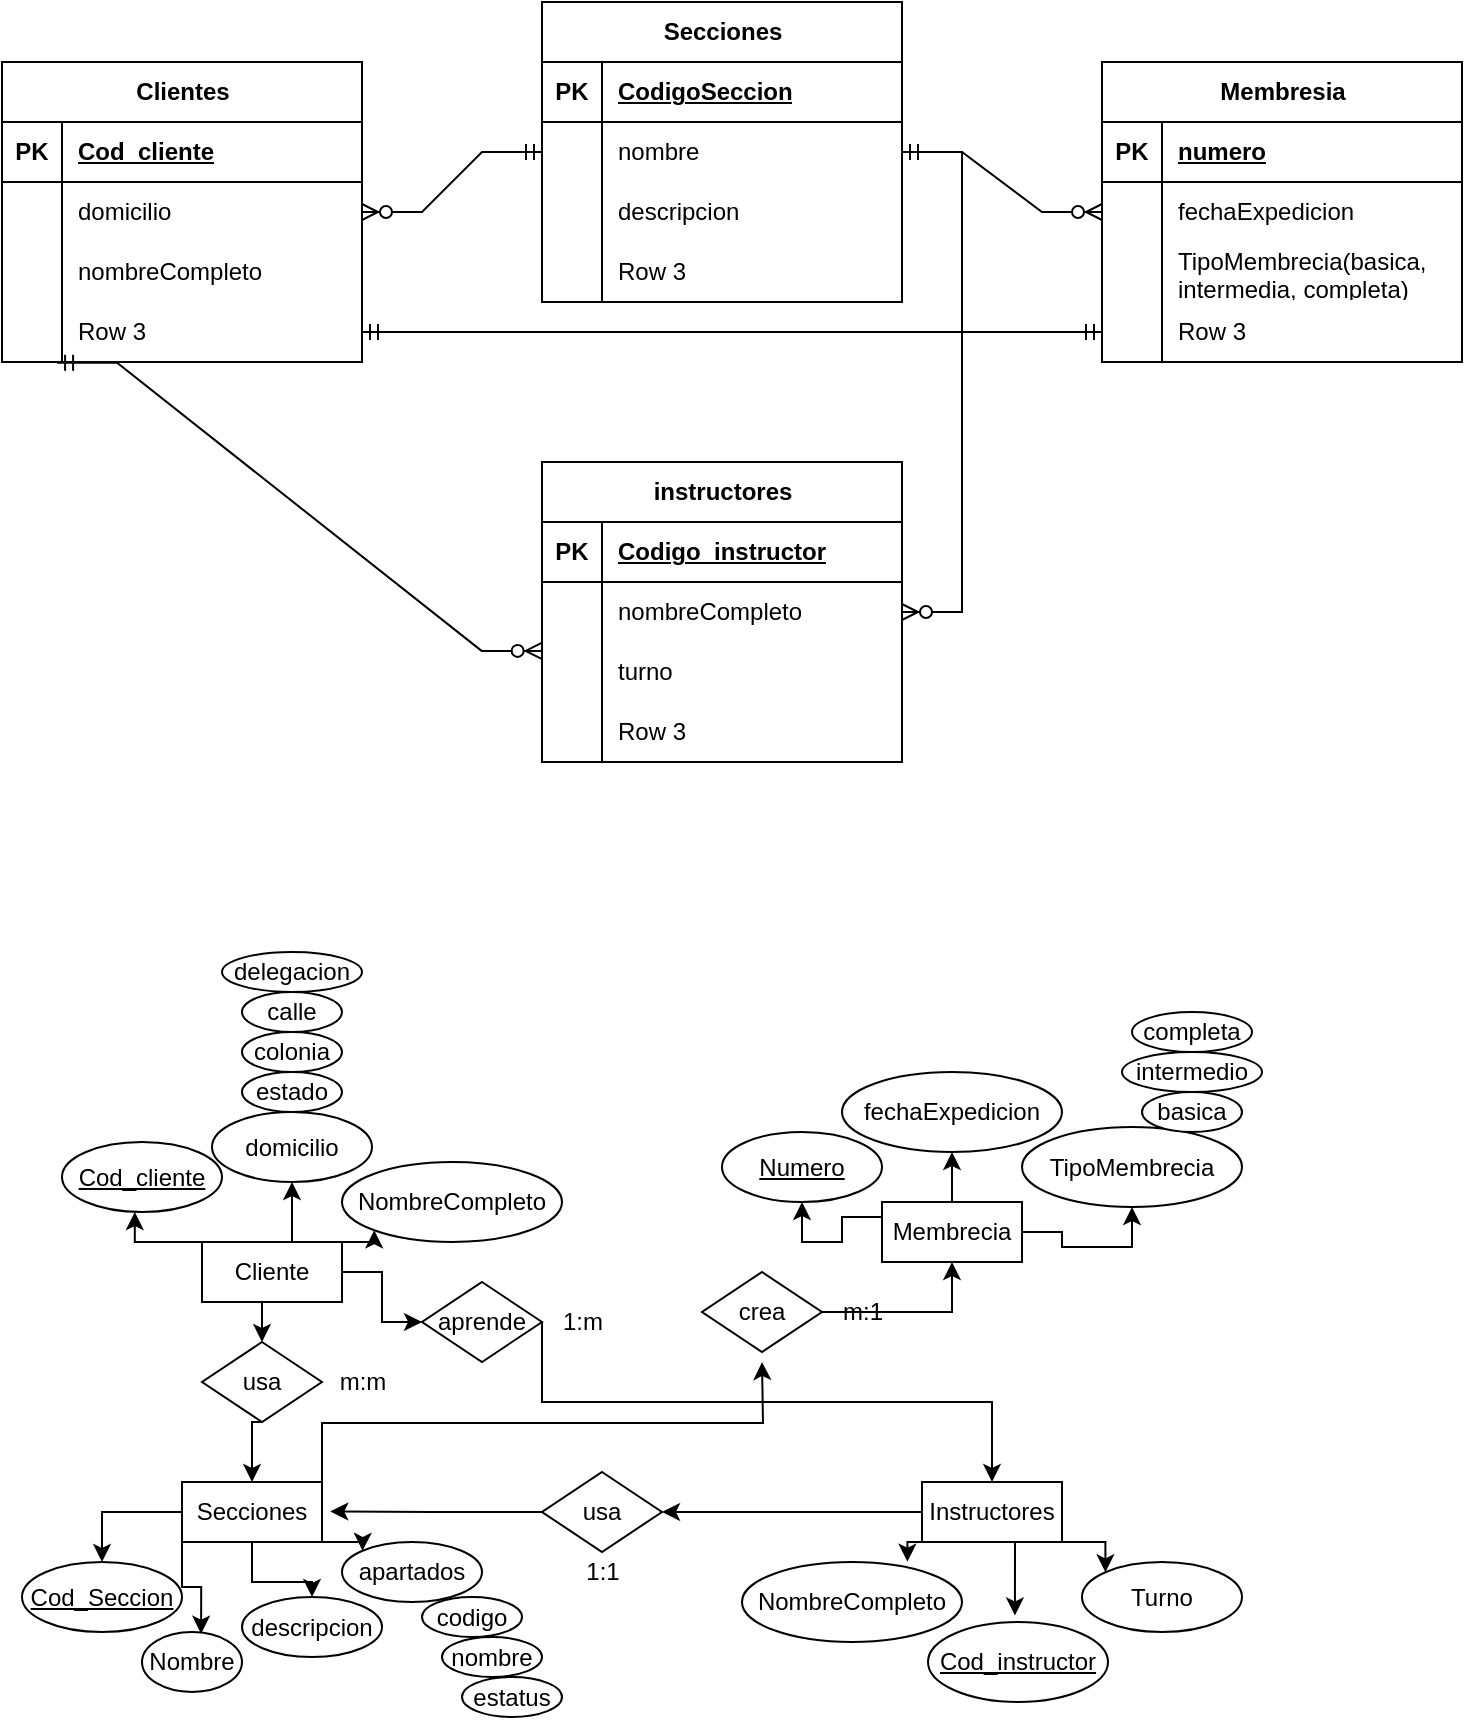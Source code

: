 <mxfile version="22.0.3" type="github">
  <diagram name="Página-1" id="uMLsWFAQsKSDCuwzo0h4">
    <mxGraphModel dx="933" dy="477" grid="1" gridSize="10" guides="1" tooltips="1" connect="1" arrows="1" fold="1" page="1" pageScale="1" pageWidth="827" pageHeight="1169" math="0" shadow="0">
      <root>
        <mxCell id="0" />
        <mxCell id="1" parent="0" />
        <mxCell id="4TbtfV-oQ158vdM3Icbi-1" value="Clientes" style="shape=table;startSize=30;container=1;collapsible=1;childLayout=tableLayout;fixedRows=1;rowLines=0;fontStyle=1;align=center;resizeLast=1;html=1;" vertex="1" parent="1">
          <mxGeometry x="20" y="60" width="180" height="150" as="geometry" />
        </mxCell>
        <mxCell id="4TbtfV-oQ158vdM3Icbi-2" value="" style="shape=tableRow;horizontal=0;startSize=0;swimlaneHead=0;swimlaneBody=0;fillColor=none;collapsible=0;dropTarget=0;points=[[0,0.5],[1,0.5]];portConstraint=eastwest;top=0;left=0;right=0;bottom=1;" vertex="1" parent="4TbtfV-oQ158vdM3Icbi-1">
          <mxGeometry y="30" width="180" height="30" as="geometry" />
        </mxCell>
        <mxCell id="4TbtfV-oQ158vdM3Icbi-3" value="PK" style="shape=partialRectangle;connectable=0;fillColor=none;top=0;left=0;bottom=0;right=0;fontStyle=1;overflow=hidden;whiteSpace=wrap;html=1;" vertex="1" parent="4TbtfV-oQ158vdM3Icbi-2">
          <mxGeometry width="30" height="30" as="geometry">
            <mxRectangle width="30" height="30" as="alternateBounds" />
          </mxGeometry>
        </mxCell>
        <mxCell id="4TbtfV-oQ158vdM3Icbi-4" value="Cod_cliente" style="shape=partialRectangle;connectable=0;fillColor=none;top=0;left=0;bottom=0;right=0;align=left;spacingLeft=6;fontStyle=5;overflow=hidden;whiteSpace=wrap;html=1;" vertex="1" parent="4TbtfV-oQ158vdM3Icbi-2">
          <mxGeometry x="30" width="150" height="30" as="geometry">
            <mxRectangle width="150" height="30" as="alternateBounds" />
          </mxGeometry>
        </mxCell>
        <mxCell id="4TbtfV-oQ158vdM3Icbi-5" value="" style="shape=tableRow;horizontal=0;startSize=0;swimlaneHead=0;swimlaneBody=0;fillColor=none;collapsible=0;dropTarget=0;points=[[0,0.5],[1,0.5]];portConstraint=eastwest;top=0;left=0;right=0;bottom=0;" vertex="1" parent="4TbtfV-oQ158vdM3Icbi-1">
          <mxGeometry y="60" width="180" height="30" as="geometry" />
        </mxCell>
        <mxCell id="4TbtfV-oQ158vdM3Icbi-6" value="" style="shape=partialRectangle;connectable=0;fillColor=none;top=0;left=0;bottom=0;right=0;editable=1;overflow=hidden;whiteSpace=wrap;html=1;" vertex="1" parent="4TbtfV-oQ158vdM3Icbi-5">
          <mxGeometry width="30" height="30" as="geometry">
            <mxRectangle width="30" height="30" as="alternateBounds" />
          </mxGeometry>
        </mxCell>
        <mxCell id="4TbtfV-oQ158vdM3Icbi-7" value="domicilio" style="shape=partialRectangle;connectable=0;fillColor=none;top=0;left=0;bottom=0;right=0;align=left;spacingLeft=6;overflow=hidden;whiteSpace=wrap;html=1;" vertex="1" parent="4TbtfV-oQ158vdM3Icbi-5">
          <mxGeometry x="30" width="150" height="30" as="geometry">
            <mxRectangle width="150" height="30" as="alternateBounds" />
          </mxGeometry>
        </mxCell>
        <mxCell id="4TbtfV-oQ158vdM3Icbi-8" value="" style="shape=tableRow;horizontal=0;startSize=0;swimlaneHead=0;swimlaneBody=0;fillColor=none;collapsible=0;dropTarget=0;points=[[0,0.5],[1,0.5]];portConstraint=eastwest;top=0;left=0;right=0;bottom=0;" vertex="1" parent="4TbtfV-oQ158vdM3Icbi-1">
          <mxGeometry y="90" width="180" height="30" as="geometry" />
        </mxCell>
        <mxCell id="4TbtfV-oQ158vdM3Icbi-9" value="" style="shape=partialRectangle;connectable=0;fillColor=none;top=0;left=0;bottom=0;right=0;editable=1;overflow=hidden;whiteSpace=wrap;html=1;" vertex="1" parent="4TbtfV-oQ158vdM3Icbi-8">
          <mxGeometry width="30" height="30" as="geometry">
            <mxRectangle width="30" height="30" as="alternateBounds" />
          </mxGeometry>
        </mxCell>
        <mxCell id="4TbtfV-oQ158vdM3Icbi-10" value="nombreCompleto" style="shape=partialRectangle;connectable=0;fillColor=none;top=0;left=0;bottom=0;right=0;align=left;spacingLeft=6;overflow=hidden;whiteSpace=wrap;html=1;" vertex="1" parent="4TbtfV-oQ158vdM3Icbi-8">
          <mxGeometry x="30" width="150" height="30" as="geometry">
            <mxRectangle width="150" height="30" as="alternateBounds" />
          </mxGeometry>
        </mxCell>
        <mxCell id="4TbtfV-oQ158vdM3Icbi-11" value="" style="shape=tableRow;horizontal=0;startSize=0;swimlaneHead=0;swimlaneBody=0;fillColor=none;collapsible=0;dropTarget=0;points=[[0,0.5],[1,0.5]];portConstraint=eastwest;top=0;left=0;right=0;bottom=0;" vertex="1" parent="4TbtfV-oQ158vdM3Icbi-1">
          <mxGeometry y="120" width="180" height="30" as="geometry" />
        </mxCell>
        <mxCell id="4TbtfV-oQ158vdM3Icbi-12" value="" style="shape=partialRectangle;connectable=0;fillColor=none;top=0;left=0;bottom=0;right=0;editable=1;overflow=hidden;whiteSpace=wrap;html=1;" vertex="1" parent="4TbtfV-oQ158vdM3Icbi-11">
          <mxGeometry width="30" height="30" as="geometry">
            <mxRectangle width="30" height="30" as="alternateBounds" />
          </mxGeometry>
        </mxCell>
        <mxCell id="4TbtfV-oQ158vdM3Icbi-13" value="Row 3" style="shape=partialRectangle;connectable=0;fillColor=none;top=0;left=0;bottom=0;right=0;align=left;spacingLeft=6;overflow=hidden;whiteSpace=wrap;html=1;" vertex="1" parent="4TbtfV-oQ158vdM3Icbi-11">
          <mxGeometry x="30" width="150" height="30" as="geometry">
            <mxRectangle width="150" height="30" as="alternateBounds" />
          </mxGeometry>
        </mxCell>
        <mxCell id="4TbtfV-oQ158vdM3Icbi-14" value="Membresia" style="shape=table;startSize=30;container=1;collapsible=1;childLayout=tableLayout;fixedRows=1;rowLines=0;fontStyle=1;align=center;resizeLast=1;html=1;" vertex="1" parent="1">
          <mxGeometry x="570" y="60" width="180" height="150" as="geometry" />
        </mxCell>
        <mxCell id="4TbtfV-oQ158vdM3Icbi-15" value="" style="shape=tableRow;horizontal=0;startSize=0;swimlaneHead=0;swimlaneBody=0;fillColor=none;collapsible=0;dropTarget=0;points=[[0,0.5],[1,0.5]];portConstraint=eastwest;top=0;left=0;right=0;bottom=1;" vertex="1" parent="4TbtfV-oQ158vdM3Icbi-14">
          <mxGeometry y="30" width="180" height="30" as="geometry" />
        </mxCell>
        <mxCell id="4TbtfV-oQ158vdM3Icbi-16" value="PK" style="shape=partialRectangle;connectable=0;fillColor=none;top=0;left=0;bottom=0;right=0;fontStyle=1;overflow=hidden;whiteSpace=wrap;html=1;" vertex="1" parent="4TbtfV-oQ158vdM3Icbi-15">
          <mxGeometry width="30" height="30" as="geometry">
            <mxRectangle width="30" height="30" as="alternateBounds" />
          </mxGeometry>
        </mxCell>
        <mxCell id="4TbtfV-oQ158vdM3Icbi-17" value="numero" style="shape=partialRectangle;connectable=0;fillColor=none;top=0;left=0;bottom=0;right=0;align=left;spacingLeft=6;fontStyle=5;overflow=hidden;whiteSpace=wrap;html=1;" vertex="1" parent="4TbtfV-oQ158vdM3Icbi-15">
          <mxGeometry x="30" width="150" height="30" as="geometry">
            <mxRectangle width="150" height="30" as="alternateBounds" />
          </mxGeometry>
        </mxCell>
        <mxCell id="4TbtfV-oQ158vdM3Icbi-18" value="" style="shape=tableRow;horizontal=0;startSize=0;swimlaneHead=0;swimlaneBody=0;fillColor=none;collapsible=0;dropTarget=0;points=[[0,0.5],[1,0.5]];portConstraint=eastwest;top=0;left=0;right=0;bottom=0;" vertex="1" parent="4TbtfV-oQ158vdM3Icbi-14">
          <mxGeometry y="60" width="180" height="30" as="geometry" />
        </mxCell>
        <mxCell id="4TbtfV-oQ158vdM3Icbi-19" value="" style="shape=partialRectangle;connectable=0;fillColor=none;top=0;left=0;bottom=0;right=0;editable=1;overflow=hidden;whiteSpace=wrap;html=1;" vertex="1" parent="4TbtfV-oQ158vdM3Icbi-18">
          <mxGeometry width="30" height="30" as="geometry">
            <mxRectangle width="30" height="30" as="alternateBounds" />
          </mxGeometry>
        </mxCell>
        <mxCell id="4TbtfV-oQ158vdM3Icbi-20" value="fechaExpedicion&lt;span style=&quot;white-space: pre;&quot;&gt;&#x9;&lt;/span&gt;" style="shape=partialRectangle;connectable=0;fillColor=none;top=0;left=0;bottom=0;right=0;align=left;spacingLeft=6;overflow=hidden;whiteSpace=wrap;html=1;" vertex="1" parent="4TbtfV-oQ158vdM3Icbi-18">
          <mxGeometry x="30" width="150" height="30" as="geometry">
            <mxRectangle width="150" height="30" as="alternateBounds" />
          </mxGeometry>
        </mxCell>
        <mxCell id="4TbtfV-oQ158vdM3Icbi-21" value="" style="shape=tableRow;horizontal=0;startSize=0;swimlaneHead=0;swimlaneBody=0;fillColor=none;collapsible=0;dropTarget=0;points=[[0,0.5],[1,0.5]];portConstraint=eastwest;top=0;left=0;right=0;bottom=0;" vertex="1" parent="4TbtfV-oQ158vdM3Icbi-14">
          <mxGeometry y="90" width="180" height="30" as="geometry" />
        </mxCell>
        <mxCell id="4TbtfV-oQ158vdM3Icbi-22" value="" style="shape=partialRectangle;connectable=0;fillColor=none;top=0;left=0;bottom=0;right=0;editable=1;overflow=hidden;whiteSpace=wrap;html=1;" vertex="1" parent="4TbtfV-oQ158vdM3Icbi-21">
          <mxGeometry width="30" height="30" as="geometry">
            <mxRectangle width="30" height="30" as="alternateBounds" />
          </mxGeometry>
        </mxCell>
        <mxCell id="4TbtfV-oQ158vdM3Icbi-23" value="TipoMembrecia(basica, intermedia, completa)" style="shape=partialRectangle;connectable=0;fillColor=none;top=0;left=0;bottom=0;right=0;align=left;spacingLeft=6;overflow=hidden;whiteSpace=wrap;html=1;" vertex="1" parent="4TbtfV-oQ158vdM3Icbi-21">
          <mxGeometry x="30" width="150" height="30" as="geometry">
            <mxRectangle width="150" height="30" as="alternateBounds" />
          </mxGeometry>
        </mxCell>
        <mxCell id="4TbtfV-oQ158vdM3Icbi-24" value="" style="shape=tableRow;horizontal=0;startSize=0;swimlaneHead=0;swimlaneBody=0;fillColor=none;collapsible=0;dropTarget=0;points=[[0,0.5],[1,0.5]];portConstraint=eastwest;top=0;left=0;right=0;bottom=0;" vertex="1" parent="4TbtfV-oQ158vdM3Icbi-14">
          <mxGeometry y="120" width="180" height="30" as="geometry" />
        </mxCell>
        <mxCell id="4TbtfV-oQ158vdM3Icbi-25" value="" style="shape=partialRectangle;connectable=0;fillColor=none;top=0;left=0;bottom=0;right=0;editable=1;overflow=hidden;whiteSpace=wrap;html=1;" vertex="1" parent="4TbtfV-oQ158vdM3Icbi-24">
          <mxGeometry width="30" height="30" as="geometry">
            <mxRectangle width="30" height="30" as="alternateBounds" />
          </mxGeometry>
        </mxCell>
        <mxCell id="4TbtfV-oQ158vdM3Icbi-26" value="Row 3" style="shape=partialRectangle;connectable=0;fillColor=none;top=0;left=0;bottom=0;right=0;align=left;spacingLeft=6;overflow=hidden;whiteSpace=wrap;html=1;" vertex="1" parent="4TbtfV-oQ158vdM3Icbi-24">
          <mxGeometry x="30" width="150" height="30" as="geometry">
            <mxRectangle width="150" height="30" as="alternateBounds" />
          </mxGeometry>
        </mxCell>
        <mxCell id="4TbtfV-oQ158vdM3Icbi-27" value="Secciones" style="shape=table;startSize=30;container=1;collapsible=1;childLayout=tableLayout;fixedRows=1;rowLines=0;fontStyle=1;align=center;resizeLast=1;html=1;" vertex="1" parent="1">
          <mxGeometry x="290" y="30" width="180" height="150" as="geometry" />
        </mxCell>
        <mxCell id="4TbtfV-oQ158vdM3Icbi-28" value="" style="shape=tableRow;horizontal=0;startSize=0;swimlaneHead=0;swimlaneBody=0;fillColor=none;collapsible=0;dropTarget=0;points=[[0,0.5],[1,0.5]];portConstraint=eastwest;top=0;left=0;right=0;bottom=1;" vertex="1" parent="4TbtfV-oQ158vdM3Icbi-27">
          <mxGeometry y="30" width="180" height="30" as="geometry" />
        </mxCell>
        <mxCell id="4TbtfV-oQ158vdM3Icbi-29" value="PK" style="shape=partialRectangle;connectable=0;fillColor=none;top=0;left=0;bottom=0;right=0;fontStyle=1;overflow=hidden;whiteSpace=wrap;html=1;" vertex="1" parent="4TbtfV-oQ158vdM3Icbi-28">
          <mxGeometry width="30" height="30" as="geometry">
            <mxRectangle width="30" height="30" as="alternateBounds" />
          </mxGeometry>
        </mxCell>
        <mxCell id="4TbtfV-oQ158vdM3Icbi-30" value="CodigoSeccion" style="shape=partialRectangle;connectable=0;fillColor=none;top=0;left=0;bottom=0;right=0;align=left;spacingLeft=6;fontStyle=5;overflow=hidden;whiteSpace=wrap;html=1;" vertex="1" parent="4TbtfV-oQ158vdM3Icbi-28">
          <mxGeometry x="30" width="150" height="30" as="geometry">
            <mxRectangle width="150" height="30" as="alternateBounds" />
          </mxGeometry>
        </mxCell>
        <mxCell id="4TbtfV-oQ158vdM3Icbi-31" value="" style="shape=tableRow;horizontal=0;startSize=0;swimlaneHead=0;swimlaneBody=0;fillColor=none;collapsible=0;dropTarget=0;points=[[0,0.5],[1,0.5]];portConstraint=eastwest;top=0;left=0;right=0;bottom=0;" vertex="1" parent="4TbtfV-oQ158vdM3Icbi-27">
          <mxGeometry y="60" width="180" height="30" as="geometry" />
        </mxCell>
        <mxCell id="4TbtfV-oQ158vdM3Icbi-32" value="" style="shape=partialRectangle;connectable=0;fillColor=none;top=0;left=0;bottom=0;right=0;editable=1;overflow=hidden;whiteSpace=wrap;html=1;" vertex="1" parent="4TbtfV-oQ158vdM3Icbi-31">
          <mxGeometry width="30" height="30" as="geometry">
            <mxRectangle width="30" height="30" as="alternateBounds" />
          </mxGeometry>
        </mxCell>
        <mxCell id="4TbtfV-oQ158vdM3Icbi-33" value="nombre&lt;span style=&quot;white-space: pre;&quot;&gt;&#x9;&lt;/span&gt;&lt;span style=&quot;white-space: pre;&quot;&gt;&#x9;&lt;/span&gt;" style="shape=partialRectangle;connectable=0;fillColor=none;top=0;left=0;bottom=0;right=0;align=left;spacingLeft=6;overflow=hidden;whiteSpace=wrap;html=1;" vertex="1" parent="4TbtfV-oQ158vdM3Icbi-31">
          <mxGeometry x="30" width="150" height="30" as="geometry">
            <mxRectangle width="150" height="30" as="alternateBounds" />
          </mxGeometry>
        </mxCell>
        <mxCell id="4TbtfV-oQ158vdM3Icbi-34" value="" style="shape=tableRow;horizontal=0;startSize=0;swimlaneHead=0;swimlaneBody=0;fillColor=none;collapsible=0;dropTarget=0;points=[[0,0.5],[1,0.5]];portConstraint=eastwest;top=0;left=0;right=0;bottom=0;" vertex="1" parent="4TbtfV-oQ158vdM3Icbi-27">
          <mxGeometry y="90" width="180" height="30" as="geometry" />
        </mxCell>
        <mxCell id="4TbtfV-oQ158vdM3Icbi-35" value="" style="shape=partialRectangle;connectable=0;fillColor=none;top=0;left=0;bottom=0;right=0;editable=1;overflow=hidden;whiteSpace=wrap;html=1;" vertex="1" parent="4TbtfV-oQ158vdM3Icbi-34">
          <mxGeometry width="30" height="30" as="geometry">
            <mxRectangle width="30" height="30" as="alternateBounds" />
          </mxGeometry>
        </mxCell>
        <mxCell id="4TbtfV-oQ158vdM3Icbi-36" value="descripcion" style="shape=partialRectangle;connectable=0;fillColor=none;top=0;left=0;bottom=0;right=0;align=left;spacingLeft=6;overflow=hidden;whiteSpace=wrap;html=1;" vertex="1" parent="4TbtfV-oQ158vdM3Icbi-34">
          <mxGeometry x="30" width="150" height="30" as="geometry">
            <mxRectangle width="150" height="30" as="alternateBounds" />
          </mxGeometry>
        </mxCell>
        <mxCell id="4TbtfV-oQ158vdM3Icbi-37" value="" style="shape=tableRow;horizontal=0;startSize=0;swimlaneHead=0;swimlaneBody=0;fillColor=none;collapsible=0;dropTarget=0;points=[[0,0.5],[1,0.5]];portConstraint=eastwest;top=0;left=0;right=0;bottom=0;" vertex="1" parent="4TbtfV-oQ158vdM3Icbi-27">
          <mxGeometry y="120" width="180" height="30" as="geometry" />
        </mxCell>
        <mxCell id="4TbtfV-oQ158vdM3Icbi-38" value="" style="shape=partialRectangle;connectable=0;fillColor=none;top=0;left=0;bottom=0;right=0;editable=1;overflow=hidden;whiteSpace=wrap;html=1;" vertex="1" parent="4TbtfV-oQ158vdM3Icbi-37">
          <mxGeometry width="30" height="30" as="geometry">
            <mxRectangle width="30" height="30" as="alternateBounds" />
          </mxGeometry>
        </mxCell>
        <mxCell id="4TbtfV-oQ158vdM3Icbi-39" value="Row 3" style="shape=partialRectangle;connectable=0;fillColor=none;top=0;left=0;bottom=0;right=0;align=left;spacingLeft=6;overflow=hidden;whiteSpace=wrap;html=1;" vertex="1" parent="4TbtfV-oQ158vdM3Icbi-37">
          <mxGeometry x="30" width="150" height="30" as="geometry">
            <mxRectangle width="150" height="30" as="alternateBounds" />
          </mxGeometry>
        </mxCell>
        <mxCell id="4TbtfV-oQ158vdM3Icbi-40" value="instructores" style="shape=table;startSize=30;container=1;collapsible=1;childLayout=tableLayout;fixedRows=1;rowLines=0;fontStyle=1;align=center;resizeLast=1;html=1;" vertex="1" parent="1">
          <mxGeometry x="290" y="260" width="180" height="150" as="geometry" />
        </mxCell>
        <mxCell id="4TbtfV-oQ158vdM3Icbi-41" value="" style="shape=tableRow;horizontal=0;startSize=0;swimlaneHead=0;swimlaneBody=0;fillColor=none;collapsible=0;dropTarget=0;points=[[0,0.5],[1,0.5]];portConstraint=eastwest;top=0;left=0;right=0;bottom=1;" vertex="1" parent="4TbtfV-oQ158vdM3Icbi-40">
          <mxGeometry y="30" width="180" height="30" as="geometry" />
        </mxCell>
        <mxCell id="4TbtfV-oQ158vdM3Icbi-42" value="PK" style="shape=partialRectangle;connectable=0;fillColor=none;top=0;left=0;bottom=0;right=0;fontStyle=1;overflow=hidden;whiteSpace=wrap;html=1;" vertex="1" parent="4TbtfV-oQ158vdM3Icbi-41">
          <mxGeometry width="30" height="30" as="geometry">
            <mxRectangle width="30" height="30" as="alternateBounds" />
          </mxGeometry>
        </mxCell>
        <mxCell id="4TbtfV-oQ158vdM3Icbi-43" value="Codigo_instructor" style="shape=partialRectangle;connectable=0;fillColor=none;top=0;left=0;bottom=0;right=0;align=left;spacingLeft=6;fontStyle=5;overflow=hidden;whiteSpace=wrap;html=1;" vertex="1" parent="4TbtfV-oQ158vdM3Icbi-41">
          <mxGeometry x="30" width="150" height="30" as="geometry">
            <mxRectangle width="150" height="30" as="alternateBounds" />
          </mxGeometry>
        </mxCell>
        <mxCell id="4TbtfV-oQ158vdM3Icbi-44" value="" style="shape=tableRow;horizontal=0;startSize=0;swimlaneHead=0;swimlaneBody=0;fillColor=none;collapsible=0;dropTarget=0;points=[[0,0.5],[1,0.5]];portConstraint=eastwest;top=0;left=0;right=0;bottom=0;" vertex="1" parent="4TbtfV-oQ158vdM3Icbi-40">
          <mxGeometry y="60" width="180" height="30" as="geometry" />
        </mxCell>
        <mxCell id="4TbtfV-oQ158vdM3Icbi-45" value="" style="shape=partialRectangle;connectable=0;fillColor=none;top=0;left=0;bottom=0;right=0;editable=1;overflow=hidden;whiteSpace=wrap;html=1;" vertex="1" parent="4TbtfV-oQ158vdM3Icbi-44">
          <mxGeometry width="30" height="30" as="geometry">
            <mxRectangle width="30" height="30" as="alternateBounds" />
          </mxGeometry>
        </mxCell>
        <mxCell id="4TbtfV-oQ158vdM3Icbi-46" value="nombreCompleto" style="shape=partialRectangle;connectable=0;fillColor=none;top=0;left=0;bottom=0;right=0;align=left;spacingLeft=6;overflow=hidden;whiteSpace=wrap;html=1;" vertex="1" parent="4TbtfV-oQ158vdM3Icbi-44">
          <mxGeometry x="30" width="150" height="30" as="geometry">
            <mxRectangle width="150" height="30" as="alternateBounds" />
          </mxGeometry>
        </mxCell>
        <mxCell id="4TbtfV-oQ158vdM3Icbi-47" value="" style="shape=tableRow;horizontal=0;startSize=0;swimlaneHead=0;swimlaneBody=0;fillColor=none;collapsible=0;dropTarget=0;points=[[0,0.5],[1,0.5]];portConstraint=eastwest;top=0;left=0;right=0;bottom=0;" vertex="1" parent="4TbtfV-oQ158vdM3Icbi-40">
          <mxGeometry y="90" width="180" height="30" as="geometry" />
        </mxCell>
        <mxCell id="4TbtfV-oQ158vdM3Icbi-48" value="" style="shape=partialRectangle;connectable=0;fillColor=none;top=0;left=0;bottom=0;right=0;editable=1;overflow=hidden;whiteSpace=wrap;html=1;" vertex="1" parent="4TbtfV-oQ158vdM3Icbi-47">
          <mxGeometry width="30" height="30" as="geometry">
            <mxRectangle width="30" height="30" as="alternateBounds" />
          </mxGeometry>
        </mxCell>
        <mxCell id="4TbtfV-oQ158vdM3Icbi-49" value="turno" style="shape=partialRectangle;connectable=0;fillColor=none;top=0;left=0;bottom=0;right=0;align=left;spacingLeft=6;overflow=hidden;whiteSpace=wrap;html=1;" vertex="1" parent="4TbtfV-oQ158vdM3Icbi-47">
          <mxGeometry x="30" width="150" height="30" as="geometry">
            <mxRectangle width="150" height="30" as="alternateBounds" />
          </mxGeometry>
        </mxCell>
        <mxCell id="4TbtfV-oQ158vdM3Icbi-50" value="" style="shape=tableRow;horizontal=0;startSize=0;swimlaneHead=0;swimlaneBody=0;fillColor=none;collapsible=0;dropTarget=0;points=[[0,0.5],[1,0.5]];portConstraint=eastwest;top=0;left=0;right=0;bottom=0;" vertex="1" parent="4TbtfV-oQ158vdM3Icbi-40">
          <mxGeometry y="120" width="180" height="30" as="geometry" />
        </mxCell>
        <mxCell id="4TbtfV-oQ158vdM3Icbi-51" value="" style="shape=partialRectangle;connectable=0;fillColor=none;top=0;left=0;bottom=0;right=0;editable=1;overflow=hidden;whiteSpace=wrap;html=1;" vertex="1" parent="4TbtfV-oQ158vdM3Icbi-50">
          <mxGeometry width="30" height="30" as="geometry">
            <mxRectangle width="30" height="30" as="alternateBounds" />
          </mxGeometry>
        </mxCell>
        <mxCell id="4TbtfV-oQ158vdM3Icbi-52" value="Row 3" style="shape=partialRectangle;connectable=0;fillColor=none;top=0;left=0;bottom=0;right=0;align=left;spacingLeft=6;overflow=hidden;whiteSpace=wrap;html=1;" vertex="1" parent="4TbtfV-oQ158vdM3Icbi-50">
          <mxGeometry x="30" width="150" height="30" as="geometry">
            <mxRectangle width="150" height="30" as="alternateBounds" />
          </mxGeometry>
        </mxCell>
        <mxCell id="4TbtfV-oQ158vdM3Icbi-68" value="" style="edgeStyle=entityRelationEdgeStyle;fontSize=12;html=1;endArrow=ERzeroToMany;startArrow=ERmandOne;rounded=0;" edge="1" parent="1" source="4TbtfV-oQ158vdM3Icbi-27" target="4TbtfV-oQ158vdM3Icbi-1">
          <mxGeometry width="100" height="100" relative="1" as="geometry">
            <mxPoint x="480" y="100" as="sourcePoint" />
            <mxPoint x="240" y="134.71" as="targetPoint" />
          </mxGeometry>
        </mxCell>
        <mxCell id="4TbtfV-oQ158vdM3Icbi-69" value="" style="edgeStyle=entityRelationEdgeStyle;fontSize=12;html=1;endArrow=ERzeroToMany;startArrow=ERmandOne;rounded=0;" edge="1" parent="1" source="4TbtfV-oQ158vdM3Icbi-27" target="4TbtfV-oQ158vdM3Icbi-14">
          <mxGeometry width="100" height="100" relative="1" as="geometry">
            <mxPoint x="239" y="240" as="sourcePoint" />
            <mxPoint x="160" y="240" as="targetPoint" />
            <Array as="points">
              <mxPoint x="510" y="230" />
              <mxPoint x="680" y="270" />
              <mxPoint x="470" y="220" />
            </Array>
          </mxGeometry>
        </mxCell>
        <mxCell id="4TbtfV-oQ158vdM3Icbi-70" value="" style="edgeStyle=entityRelationEdgeStyle;fontSize=12;html=1;endArrow=ERzeroToMany;startArrow=ERmandOne;rounded=0;" edge="1" parent="1" source="4TbtfV-oQ158vdM3Icbi-27" target="4TbtfV-oQ158vdM3Icbi-40">
          <mxGeometry width="100" height="100" relative="1" as="geometry">
            <mxPoint x="300" y="145" as="sourcePoint" />
            <mxPoint x="210" y="145" as="targetPoint" />
          </mxGeometry>
        </mxCell>
        <mxCell id="4TbtfV-oQ158vdM3Icbi-71" value="" style="edgeStyle=entityRelationEdgeStyle;fontSize=12;html=1;endArrow=ERmandOne;startArrow=ERmandOne;rounded=0;entryX=1;entryY=0.5;entryDx=0;entryDy=0;" edge="1" parent="1" source="4TbtfV-oQ158vdM3Icbi-24" target="4TbtfV-oQ158vdM3Icbi-11">
          <mxGeometry width="100" height="100" relative="1" as="geometry">
            <mxPoint x="570" y="240" as="sourcePoint" />
            <mxPoint x="95.6" y="256.56" as="targetPoint" />
            <Array as="points">
              <mxPoint x="800.57" y="510" />
              <mxPoint x="230.57" y="560" />
              <mxPoint x="790.57" y="420" />
              <mxPoint x="790.57" y="420" />
              <mxPoint x="60" y="475" />
              <mxPoint x="-20" y="495" />
              <mxPoint x="690.57" y="560" />
              <mxPoint x="500.57" y="280" />
              <mxPoint x="70.57" y="260" />
              <mxPoint x="250.57" y="280" />
              <mxPoint x="700.57" y="570" />
            </Array>
          </mxGeometry>
        </mxCell>
        <mxCell id="4TbtfV-oQ158vdM3Icbi-74" value="" style="edgeStyle=entityRelationEdgeStyle;fontSize=12;html=1;endArrow=ERzeroToMany;startArrow=ERmandOne;rounded=0;entryX=-0.001;entryY=1.148;entryDx=0;entryDy=0;entryPerimeter=0;exitX=0.153;exitY=1.014;exitDx=0;exitDy=0;exitPerimeter=0;" edge="1" parent="1" source="4TbtfV-oQ158vdM3Icbi-11" target="4TbtfV-oQ158vdM3Icbi-44">
          <mxGeometry width="100" height="100" relative="1" as="geometry">
            <mxPoint x="90" y="230" as="sourcePoint" />
            <mxPoint x="490" y="220" as="targetPoint" />
            <Array as="points">
              <mxPoint x="130" y="280" />
              <mxPoint x="16" y="230" />
              <mxPoint x="110" y="240" />
            </Array>
          </mxGeometry>
        </mxCell>
        <mxCell id="4TbtfV-oQ158vdM3Icbi-114" style="edgeStyle=orthogonalEdgeStyle;rounded=0;orthogonalLoop=1;jettySize=auto;html=1;exitX=1;exitY=0;exitDx=0;exitDy=0;entryX=0;entryY=1;entryDx=0;entryDy=0;" edge="1" parent="1" source="4TbtfV-oQ158vdM3Icbi-75" target="4TbtfV-oQ158vdM3Icbi-78">
          <mxGeometry relative="1" as="geometry" />
        </mxCell>
        <mxCell id="4TbtfV-oQ158vdM3Icbi-115" style="edgeStyle=orthogonalEdgeStyle;rounded=0;orthogonalLoop=1;jettySize=auto;html=1;exitX=0.5;exitY=0;exitDx=0;exitDy=0;entryX=0.5;entryY=1;entryDx=0;entryDy=0;" edge="1" parent="1" source="4TbtfV-oQ158vdM3Icbi-75" target="4TbtfV-oQ158vdM3Icbi-77">
          <mxGeometry relative="1" as="geometry" />
        </mxCell>
        <mxCell id="4TbtfV-oQ158vdM3Icbi-116" style="edgeStyle=orthogonalEdgeStyle;rounded=0;orthogonalLoop=1;jettySize=auto;html=1;exitX=0.5;exitY=1;exitDx=0;exitDy=0;entryX=0.5;entryY=0;entryDx=0;entryDy=0;" edge="1" parent="1" source="4TbtfV-oQ158vdM3Icbi-75" target="4TbtfV-oQ158vdM3Icbi-103">
          <mxGeometry relative="1" as="geometry" />
        </mxCell>
        <mxCell id="4TbtfV-oQ158vdM3Icbi-120" style="edgeStyle=orthogonalEdgeStyle;rounded=0;orthogonalLoop=1;jettySize=auto;html=1;exitX=1;exitY=0.5;exitDx=0;exitDy=0;entryX=0;entryY=0.5;entryDx=0;entryDy=0;" edge="1" parent="1" source="4TbtfV-oQ158vdM3Icbi-75" target="4TbtfV-oQ158vdM3Icbi-110">
          <mxGeometry relative="1" as="geometry" />
        </mxCell>
        <mxCell id="4TbtfV-oQ158vdM3Icbi-75" value="Cliente" style="rounded=0;whiteSpace=wrap;html=1;" vertex="1" parent="1">
          <mxGeometry x="120" y="650" width="70" height="30" as="geometry" />
        </mxCell>
        <mxCell id="4TbtfV-oQ158vdM3Icbi-76" value="&lt;u&gt;Cod_cliente&lt;/u&gt;" style="ellipse;whiteSpace=wrap;html=1;" vertex="1" parent="1">
          <mxGeometry x="50" y="600" width="80" height="35" as="geometry" />
        </mxCell>
        <mxCell id="4TbtfV-oQ158vdM3Icbi-77" value="domicilio" style="ellipse;whiteSpace=wrap;html=1;" vertex="1" parent="1">
          <mxGeometry x="125" y="585" width="80" height="35" as="geometry" />
        </mxCell>
        <mxCell id="4TbtfV-oQ158vdM3Icbi-78" value="NombreCompleto" style="ellipse;whiteSpace=wrap;html=1;" vertex="1" parent="1">
          <mxGeometry x="190" y="610" width="110" height="40" as="geometry" />
        </mxCell>
        <mxCell id="4TbtfV-oQ158vdM3Icbi-79" value="calle&lt;br&gt;" style="ellipse;whiteSpace=wrap;html=1;" vertex="1" parent="1">
          <mxGeometry x="140" y="525" width="50" height="20" as="geometry" />
        </mxCell>
        <mxCell id="4TbtfV-oQ158vdM3Icbi-80" value="colonia" style="ellipse;whiteSpace=wrap;html=1;" vertex="1" parent="1">
          <mxGeometry x="140" y="545" width="50" height="20" as="geometry" />
        </mxCell>
        <mxCell id="4TbtfV-oQ158vdM3Icbi-81" value="delegacion" style="ellipse;whiteSpace=wrap;html=1;" vertex="1" parent="1">
          <mxGeometry x="130" y="505" width="70" height="20" as="geometry" />
        </mxCell>
        <mxCell id="4TbtfV-oQ158vdM3Icbi-82" value="estado" style="ellipse;whiteSpace=wrap;html=1;" vertex="1" parent="1">
          <mxGeometry x="140" y="565" width="50" height="20" as="geometry" />
        </mxCell>
        <mxCell id="4TbtfV-oQ158vdM3Icbi-127" style="edgeStyle=orthogonalEdgeStyle;rounded=0;orthogonalLoop=1;jettySize=auto;html=1;exitX=0;exitY=0.25;exitDx=0;exitDy=0;entryX=0.5;entryY=1;entryDx=0;entryDy=0;" edge="1" parent="1" source="4TbtfV-oQ158vdM3Icbi-83" target="4TbtfV-oQ158vdM3Icbi-84">
          <mxGeometry relative="1" as="geometry" />
        </mxCell>
        <mxCell id="4TbtfV-oQ158vdM3Icbi-128" style="edgeStyle=orthogonalEdgeStyle;rounded=0;orthogonalLoop=1;jettySize=auto;html=1;exitX=0.5;exitY=0;exitDx=0;exitDy=0;entryX=0.5;entryY=1;entryDx=0;entryDy=0;" edge="1" parent="1" source="4TbtfV-oQ158vdM3Icbi-83" target="4TbtfV-oQ158vdM3Icbi-85">
          <mxGeometry relative="1" as="geometry" />
        </mxCell>
        <mxCell id="4TbtfV-oQ158vdM3Icbi-129" style="edgeStyle=orthogonalEdgeStyle;rounded=0;orthogonalLoop=1;jettySize=auto;html=1;exitX=1;exitY=0.5;exitDx=0;exitDy=0;entryX=0.5;entryY=1;entryDx=0;entryDy=0;" edge="1" parent="1" source="4TbtfV-oQ158vdM3Icbi-83" target="4TbtfV-oQ158vdM3Icbi-86">
          <mxGeometry relative="1" as="geometry" />
        </mxCell>
        <mxCell id="4TbtfV-oQ158vdM3Icbi-83" value="Membrecia" style="rounded=0;whiteSpace=wrap;html=1;" vertex="1" parent="1">
          <mxGeometry x="460" y="630" width="70" height="30" as="geometry" />
        </mxCell>
        <mxCell id="4TbtfV-oQ158vdM3Icbi-84" value="&lt;u&gt;Numero&lt;/u&gt;" style="ellipse;whiteSpace=wrap;html=1;" vertex="1" parent="1">
          <mxGeometry x="380" y="595" width="80" height="35" as="geometry" />
        </mxCell>
        <mxCell id="4TbtfV-oQ158vdM3Icbi-85" value="fechaExpedicion" style="ellipse;whiteSpace=wrap;html=1;" vertex="1" parent="1">
          <mxGeometry x="440" y="565" width="110" height="40" as="geometry" />
        </mxCell>
        <mxCell id="4TbtfV-oQ158vdM3Icbi-86" value="TipoMembrecia" style="ellipse;whiteSpace=wrap;html=1;" vertex="1" parent="1">
          <mxGeometry x="530" y="592.5" width="110" height="40" as="geometry" />
        </mxCell>
        <mxCell id="4TbtfV-oQ158vdM3Icbi-87" value="basica" style="ellipse;whiteSpace=wrap;html=1;" vertex="1" parent="1">
          <mxGeometry x="590" y="575" width="50" height="20" as="geometry" />
        </mxCell>
        <mxCell id="4TbtfV-oQ158vdM3Icbi-88" value="intermedio" style="ellipse;whiteSpace=wrap;html=1;" vertex="1" parent="1">
          <mxGeometry x="580" y="555" width="70" height="20" as="geometry" />
        </mxCell>
        <mxCell id="4TbtfV-oQ158vdM3Icbi-89" value="completa" style="ellipse;whiteSpace=wrap;html=1;" vertex="1" parent="1">
          <mxGeometry x="585" y="535" width="60" height="20" as="geometry" />
        </mxCell>
        <mxCell id="4TbtfV-oQ158vdM3Icbi-125" style="edgeStyle=orthogonalEdgeStyle;rounded=0;orthogonalLoop=1;jettySize=auto;html=1;exitX=1;exitY=0;exitDx=0;exitDy=0;" edge="1" parent="1" source="4TbtfV-oQ158vdM3Icbi-90">
          <mxGeometry relative="1" as="geometry">
            <mxPoint x="400" y="710" as="targetPoint" />
          </mxGeometry>
        </mxCell>
        <mxCell id="4TbtfV-oQ158vdM3Icbi-130" style="edgeStyle=orthogonalEdgeStyle;rounded=0;orthogonalLoop=1;jettySize=auto;html=1;exitX=0;exitY=0.5;exitDx=0;exitDy=0;entryX=0.5;entryY=0;entryDx=0;entryDy=0;" edge="1" parent="1" source="4TbtfV-oQ158vdM3Icbi-90" target="4TbtfV-oQ158vdM3Icbi-91">
          <mxGeometry relative="1" as="geometry" />
        </mxCell>
        <mxCell id="4TbtfV-oQ158vdM3Icbi-132" style="edgeStyle=orthogonalEdgeStyle;rounded=0;orthogonalLoop=1;jettySize=auto;html=1;exitX=0.5;exitY=1;exitDx=0;exitDy=0;entryX=0.5;entryY=0;entryDx=0;entryDy=0;" edge="1" parent="1" source="4TbtfV-oQ158vdM3Icbi-90" target="4TbtfV-oQ158vdM3Icbi-93">
          <mxGeometry relative="1" as="geometry" />
        </mxCell>
        <mxCell id="4TbtfV-oQ158vdM3Icbi-133" style="edgeStyle=orthogonalEdgeStyle;rounded=0;orthogonalLoop=1;jettySize=auto;html=1;exitX=1;exitY=1;exitDx=0;exitDy=0;entryX=0;entryY=0;entryDx=0;entryDy=0;" edge="1" parent="1" source="4TbtfV-oQ158vdM3Icbi-90" target="4TbtfV-oQ158vdM3Icbi-94">
          <mxGeometry relative="1" as="geometry" />
        </mxCell>
        <mxCell id="4TbtfV-oQ158vdM3Icbi-90" value="Secciones" style="rounded=0;whiteSpace=wrap;html=1;" vertex="1" parent="1">
          <mxGeometry x="110" y="770" width="70" height="30" as="geometry" />
        </mxCell>
        <mxCell id="4TbtfV-oQ158vdM3Icbi-91" value="&lt;u&gt;Cod_Seccion&lt;/u&gt;" style="ellipse;whiteSpace=wrap;html=1;" vertex="1" parent="1">
          <mxGeometry x="30" y="810" width="80" height="35" as="geometry" />
        </mxCell>
        <mxCell id="4TbtfV-oQ158vdM3Icbi-92" value="Nombre" style="ellipse;whiteSpace=wrap;html=1;" vertex="1" parent="1">
          <mxGeometry x="90" y="845" width="50" height="30" as="geometry" />
        </mxCell>
        <mxCell id="4TbtfV-oQ158vdM3Icbi-93" value="descripcion" style="ellipse;whiteSpace=wrap;html=1;" vertex="1" parent="1">
          <mxGeometry x="140" y="827.5" width="70" height="30" as="geometry" />
        </mxCell>
        <mxCell id="4TbtfV-oQ158vdM3Icbi-94" value="apartados" style="ellipse;whiteSpace=wrap;html=1;" vertex="1" parent="1">
          <mxGeometry x="190" y="800" width="70" height="30" as="geometry" />
        </mxCell>
        <mxCell id="4TbtfV-oQ158vdM3Icbi-95" value="codigo" style="ellipse;whiteSpace=wrap;html=1;" vertex="1" parent="1">
          <mxGeometry x="230" y="827.5" width="50" height="20" as="geometry" />
        </mxCell>
        <mxCell id="4TbtfV-oQ158vdM3Icbi-96" value="nombre" style="ellipse;whiteSpace=wrap;html=1;" vertex="1" parent="1">
          <mxGeometry x="240" y="847.5" width="50" height="20" as="geometry" />
        </mxCell>
        <mxCell id="4TbtfV-oQ158vdM3Icbi-97" value="estatus" style="ellipse;whiteSpace=wrap;html=1;" vertex="1" parent="1">
          <mxGeometry x="250" y="867.5" width="50" height="20" as="geometry" />
        </mxCell>
        <mxCell id="4TbtfV-oQ158vdM3Icbi-118" style="edgeStyle=orthogonalEdgeStyle;rounded=0;orthogonalLoop=1;jettySize=auto;html=1;exitX=0;exitY=0.5;exitDx=0;exitDy=0;entryX=1;entryY=0.5;entryDx=0;entryDy=0;" edge="1" parent="1" source="4TbtfV-oQ158vdM3Icbi-99" target="4TbtfV-oQ158vdM3Icbi-106">
          <mxGeometry relative="1" as="geometry" />
        </mxCell>
        <mxCell id="4TbtfV-oQ158vdM3Icbi-124" style="edgeStyle=orthogonalEdgeStyle;rounded=0;orthogonalLoop=1;jettySize=auto;html=1;exitX=1;exitY=1;exitDx=0;exitDy=0;entryX=0;entryY=0;entryDx=0;entryDy=0;" edge="1" parent="1" source="4TbtfV-oQ158vdM3Icbi-99" target="4TbtfV-oQ158vdM3Icbi-102">
          <mxGeometry relative="1" as="geometry" />
        </mxCell>
        <mxCell id="4TbtfV-oQ158vdM3Icbi-99" value="Instructores" style="rounded=0;whiteSpace=wrap;html=1;" vertex="1" parent="1">
          <mxGeometry x="480" y="770" width="70" height="30" as="geometry" />
        </mxCell>
        <mxCell id="4TbtfV-oQ158vdM3Icbi-100" value="NombreCompleto" style="ellipse;whiteSpace=wrap;html=1;" vertex="1" parent="1">
          <mxGeometry x="390" y="810" width="110" height="40" as="geometry" />
        </mxCell>
        <mxCell id="4TbtfV-oQ158vdM3Icbi-101" value="&lt;u&gt;Cod_instructor&lt;/u&gt;" style="ellipse;whiteSpace=wrap;html=1;" vertex="1" parent="1">
          <mxGeometry x="483" y="840" width="90" height="40" as="geometry" />
        </mxCell>
        <mxCell id="4TbtfV-oQ158vdM3Icbi-102" value="Turno" style="ellipse;whiteSpace=wrap;html=1;" vertex="1" parent="1">
          <mxGeometry x="560" y="810" width="80" height="35" as="geometry" />
        </mxCell>
        <mxCell id="4TbtfV-oQ158vdM3Icbi-117" style="edgeStyle=orthogonalEdgeStyle;rounded=0;orthogonalLoop=1;jettySize=auto;html=1;exitX=0.5;exitY=1;exitDx=0;exitDy=0;entryX=0.5;entryY=0;entryDx=0;entryDy=0;" edge="1" parent="1" source="4TbtfV-oQ158vdM3Icbi-103" target="4TbtfV-oQ158vdM3Icbi-90">
          <mxGeometry relative="1" as="geometry" />
        </mxCell>
        <mxCell id="4TbtfV-oQ158vdM3Icbi-103" value="usa" style="rhombus;whiteSpace=wrap;html=1;" vertex="1" parent="1">
          <mxGeometry x="120" y="700" width="60" height="40" as="geometry" />
        </mxCell>
        <mxCell id="4TbtfV-oQ158vdM3Icbi-104" value="m:m" style="text;html=1;align=center;verticalAlign=middle;resizable=0;points=[];autosize=1;strokeColor=none;fillColor=none;" vertex="1" parent="1">
          <mxGeometry x="175" y="705" width="50" height="30" as="geometry" />
        </mxCell>
        <mxCell id="4TbtfV-oQ158vdM3Icbi-106" value="usa" style="rhombus;whiteSpace=wrap;html=1;" vertex="1" parent="1">
          <mxGeometry x="290" y="765" width="60" height="40" as="geometry" />
        </mxCell>
        <mxCell id="4TbtfV-oQ158vdM3Icbi-107" value="1:1" style="text;html=1;align=center;verticalAlign=middle;resizable=0;points=[];autosize=1;strokeColor=none;fillColor=none;" vertex="1" parent="1">
          <mxGeometry x="300" y="800" width="40" height="30" as="geometry" />
        </mxCell>
        <mxCell id="4TbtfV-oQ158vdM3Icbi-126" style="edgeStyle=orthogonalEdgeStyle;rounded=0;orthogonalLoop=1;jettySize=auto;html=1;exitX=1;exitY=0.5;exitDx=0;exitDy=0;entryX=0.5;entryY=1;entryDx=0;entryDy=0;" edge="1" parent="1" source="4TbtfV-oQ158vdM3Icbi-108" target="4TbtfV-oQ158vdM3Icbi-83">
          <mxGeometry relative="1" as="geometry" />
        </mxCell>
        <mxCell id="4TbtfV-oQ158vdM3Icbi-108" value="crea" style="rhombus;whiteSpace=wrap;html=1;" vertex="1" parent="1">
          <mxGeometry x="370" y="665" width="60" height="40" as="geometry" />
        </mxCell>
        <mxCell id="4TbtfV-oQ158vdM3Icbi-109" value="m:1" style="text;html=1;align=center;verticalAlign=middle;resizable=0;points=[];autosize=1;strokeColor=none;fillColor=none;" vertex="1" parent="1">
          <mxGeometry x="430" y="670" width="40" height="30" as="geometry" />
        </mxCell>
        <mxCell id="4TbtfV-oQ158vdM3Icbi-121" style="edgeStyle=orthogonalEdgeStyle;rounded=0;orthogonalLoop=1;jettySize=auto;html=1;exitX=1;exitY=0.5;exitDx=0;exitDy=0;entryX=0.5;entryY=0;entryDx=0;entryDy=0;" edge="1" parent="1" source="4TbtfV-oQ158vdM3Icbi-110" target="4TbtfV-oQ158vdM3Icbi-99">
          <mxGeometry relative="1" as="geometry">
            <Array as="points">
              <mxPoint x="290" y="730" />
              <mxPoint x="515" y="730" />
            </Array>
          </mxGeometry>
        </mxCell>
        <mxCell id="4TbtfV-oQ158vdM3Icbi-110" value="aprende" style="rhombus;whiteSpace=wrap;html=1;" vertex="1" parent="1">
          <mxGeometry x="230" y="670" width="60" height="40" as="geometry" />
        </mxCell>
        <mxCell id="4TbtfV-oQ158vdM3Icbi-111" value="1:m" style="text;html=1;align=center;verticalAlign=middle;resizable=0;points=[];autosize=1;strokeColor=none;fillColor=none;" vertex="1" parent="1">
          <mxGeometry x="290" y="675" width="40" height="30" as="geometry" />
        </mxCell>
        <mxCell id="4TbtfV-oQ158vdM3Icbi-113" style="edgeStyle=orthogonalEdgeStyle;rounded=0;orthogonalLoop=1;jettySize=auto;html=1;exitX=0;exitY=0;exitDx=0;exitDy=0;entryX=0.455;entryY=1;entryDx=0;entryDy=0;entryPerimeter=0;" edge="1" parent="1" source="4TbtfV-oQ158vdM3Icbi-75" target="4TbtfV-oQ158vdM3Icbi-76">
          <mxGeometry relative="1" as="geometry" />
        </mxCell>
        <mxCell id="4TbtfV-oQ158vdM3Icbi-119" style="edgeStyle=orthogonalEdgeStyle;rounded=0;orthogonalLoop=1;jettySize=auto;html=1;exitX=0;exitY=0.5;exitDx=0;exitDy=0;entryX=1.059;entryY=0.49;entryDx=0;entryDy=0;entryPerimeter=0;" edge="1" parent="1" source="4TbtfV-oQ158vdM3Icbi-106" target="4TbtfV-oQ158vdM3Icbi-90">
          <mxGeometry relative="1" as="geometry" />
        </mxCell>
        <mxCell id="4TbtfV-oQ158vdM3Icbi-122" style="edgeStyle=orthogonalEdgeStyle;rounded=0;orthogonalLoop=1;jettySize=auto;html=1;exitX=0;exitY=1;exitDx=0;exitDy=0;entryX=0.752;entryY=-0.004;entryDx=0;entryDy=0;entryPerimeter=0;" edge="1" parent="1" source="4TbtfV-oQ158vdM3Icbi-99" target="4TbtfV-oQ158vdM3Icbi-100">
          <mxGeometry relative="1" as="geometry" />
        </mxCell>
        <mxCell id="4TbtfV-oQ158vdM3Icbi-123" style="edgeStyle=orthogonalEdgeStyle;rounded=0;orthogonalLoop=1;jettySize=auto;html=1;exitX=0.5;exitY=1;exitDx=0;exitDy=0;entryX=0.483;entryY=-0.082;entryDx=0;entryDy=0;entryPerimeter=0;" edge="1" parent="1" source="4TbtfV-oQ158vdM3Icbi-99" target="4TbtfV-oQ158vdM3Icbi-101">
          <mxGeometry relative="1" as="geometry" />
        </mxCell>
        <mxCell id="4TbtfV-oQ158vdM3Icbi-131" style="edgeStyle=orthogonalEdgeStyle;rounded=0;orthogonalLoop=1;jettySize=auto;html=1;exitX=0;exitY=1;exitDx=0;exitDy=0;entryX=0.591;entryY=0.029;entryDx=0;entryDy=0;entryPerimeter=0;" edge="1" parent="1" source="4TbtfV-oQ158vdM3Icbi-90" target="4TbtfV-oQ158vdM3Icbi-92">
          <mxGeometry relative="1" as="geometry" />
        </mxCell>
      </root>
    </mxGraphModel>
  </diagram>
</mxfile>
